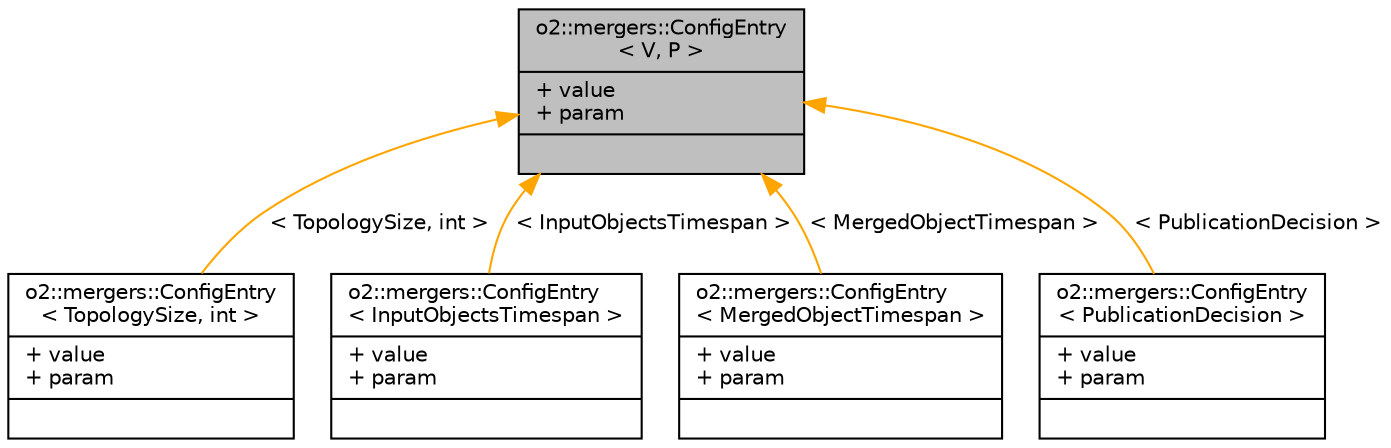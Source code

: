 digraph "o2::mergers::ConfigEntry&lt; V, P &gt;"
{
 // INTERACTIVE_SVG=YES
  bgcolor="transparent";
  edge [fontname="Helvetica",fontsize="10",labelfontname="Helvetica",labelfontsize="10"];
  node [fontname="Helvetica",fontsize="10",shape=record];
  Node0 [label="{o2::mergers::ConfigEntry\l\< V, P \>\n|+ value\l+ param\l|}",height=0.2,width=0.4,color="black", fillcolor="grey75", style="filled", fontcolor="black"];
  Node0 -> Node1 [dir="back",color="orange",fontsize="10",style="solid",label=" \< TopologySize, int \>" ,fontname="Helvetica"];
  Node1 [label="{o2::mergers::ConfigEntry\l\< TopologySize, int \>\n|+ value\l+ param\l|}",height=0.2,width=0.4,color="black",URL="$d1/d9c/structo2_1_1mergers_1_1ConfigEntry.html"];
  Node0 -> Node2 [dir="back",color="orange",fontsize="10",style="solid",label=" \< InputObjectsTimespan \>" ,fontname="Helvetica"];
  Node2 [label="{o2::mergers::ConfigEntry\l\< InputObjectsTimespan \>\n|+ value\l+ param\l|}",height=0.2,width=0.4,color="black",URL="$d1/d9c/structo2_1_1mergers_1_1ConfigEntry.html"];
  Node0 -> Node3 [dir="back",color="orange",fontsize="10",style="solid",label=" \< MergedObjectTimespan \>" ,fontname="Helvetica"];
  Node3 [label="{o2::mergers::ConfigEntry\l\< MergedObjectTimespan \>\n|+ value\l+ param\l|}",height=0.2,width=0.4,color="black",URL="$d1/d9c/structo2_1_1mergers_1_1ConfigEntry.html"];
  Node0 -> Node4 [dir="back",color="orange",fontsize="10",style="solid",label=" \< PublicationDecision \>" ,fontname="Helvetica"];
  Node4 [label="{o2::mergers::ConfigEntry\l\< PublicationDecision \>\n|+ value\l+ param\l|}",height=0.2,width=0.4,color="black",URL="$d1/d9c/structo2_1_1mergers_1_1ConfigEntry.html"];
}
